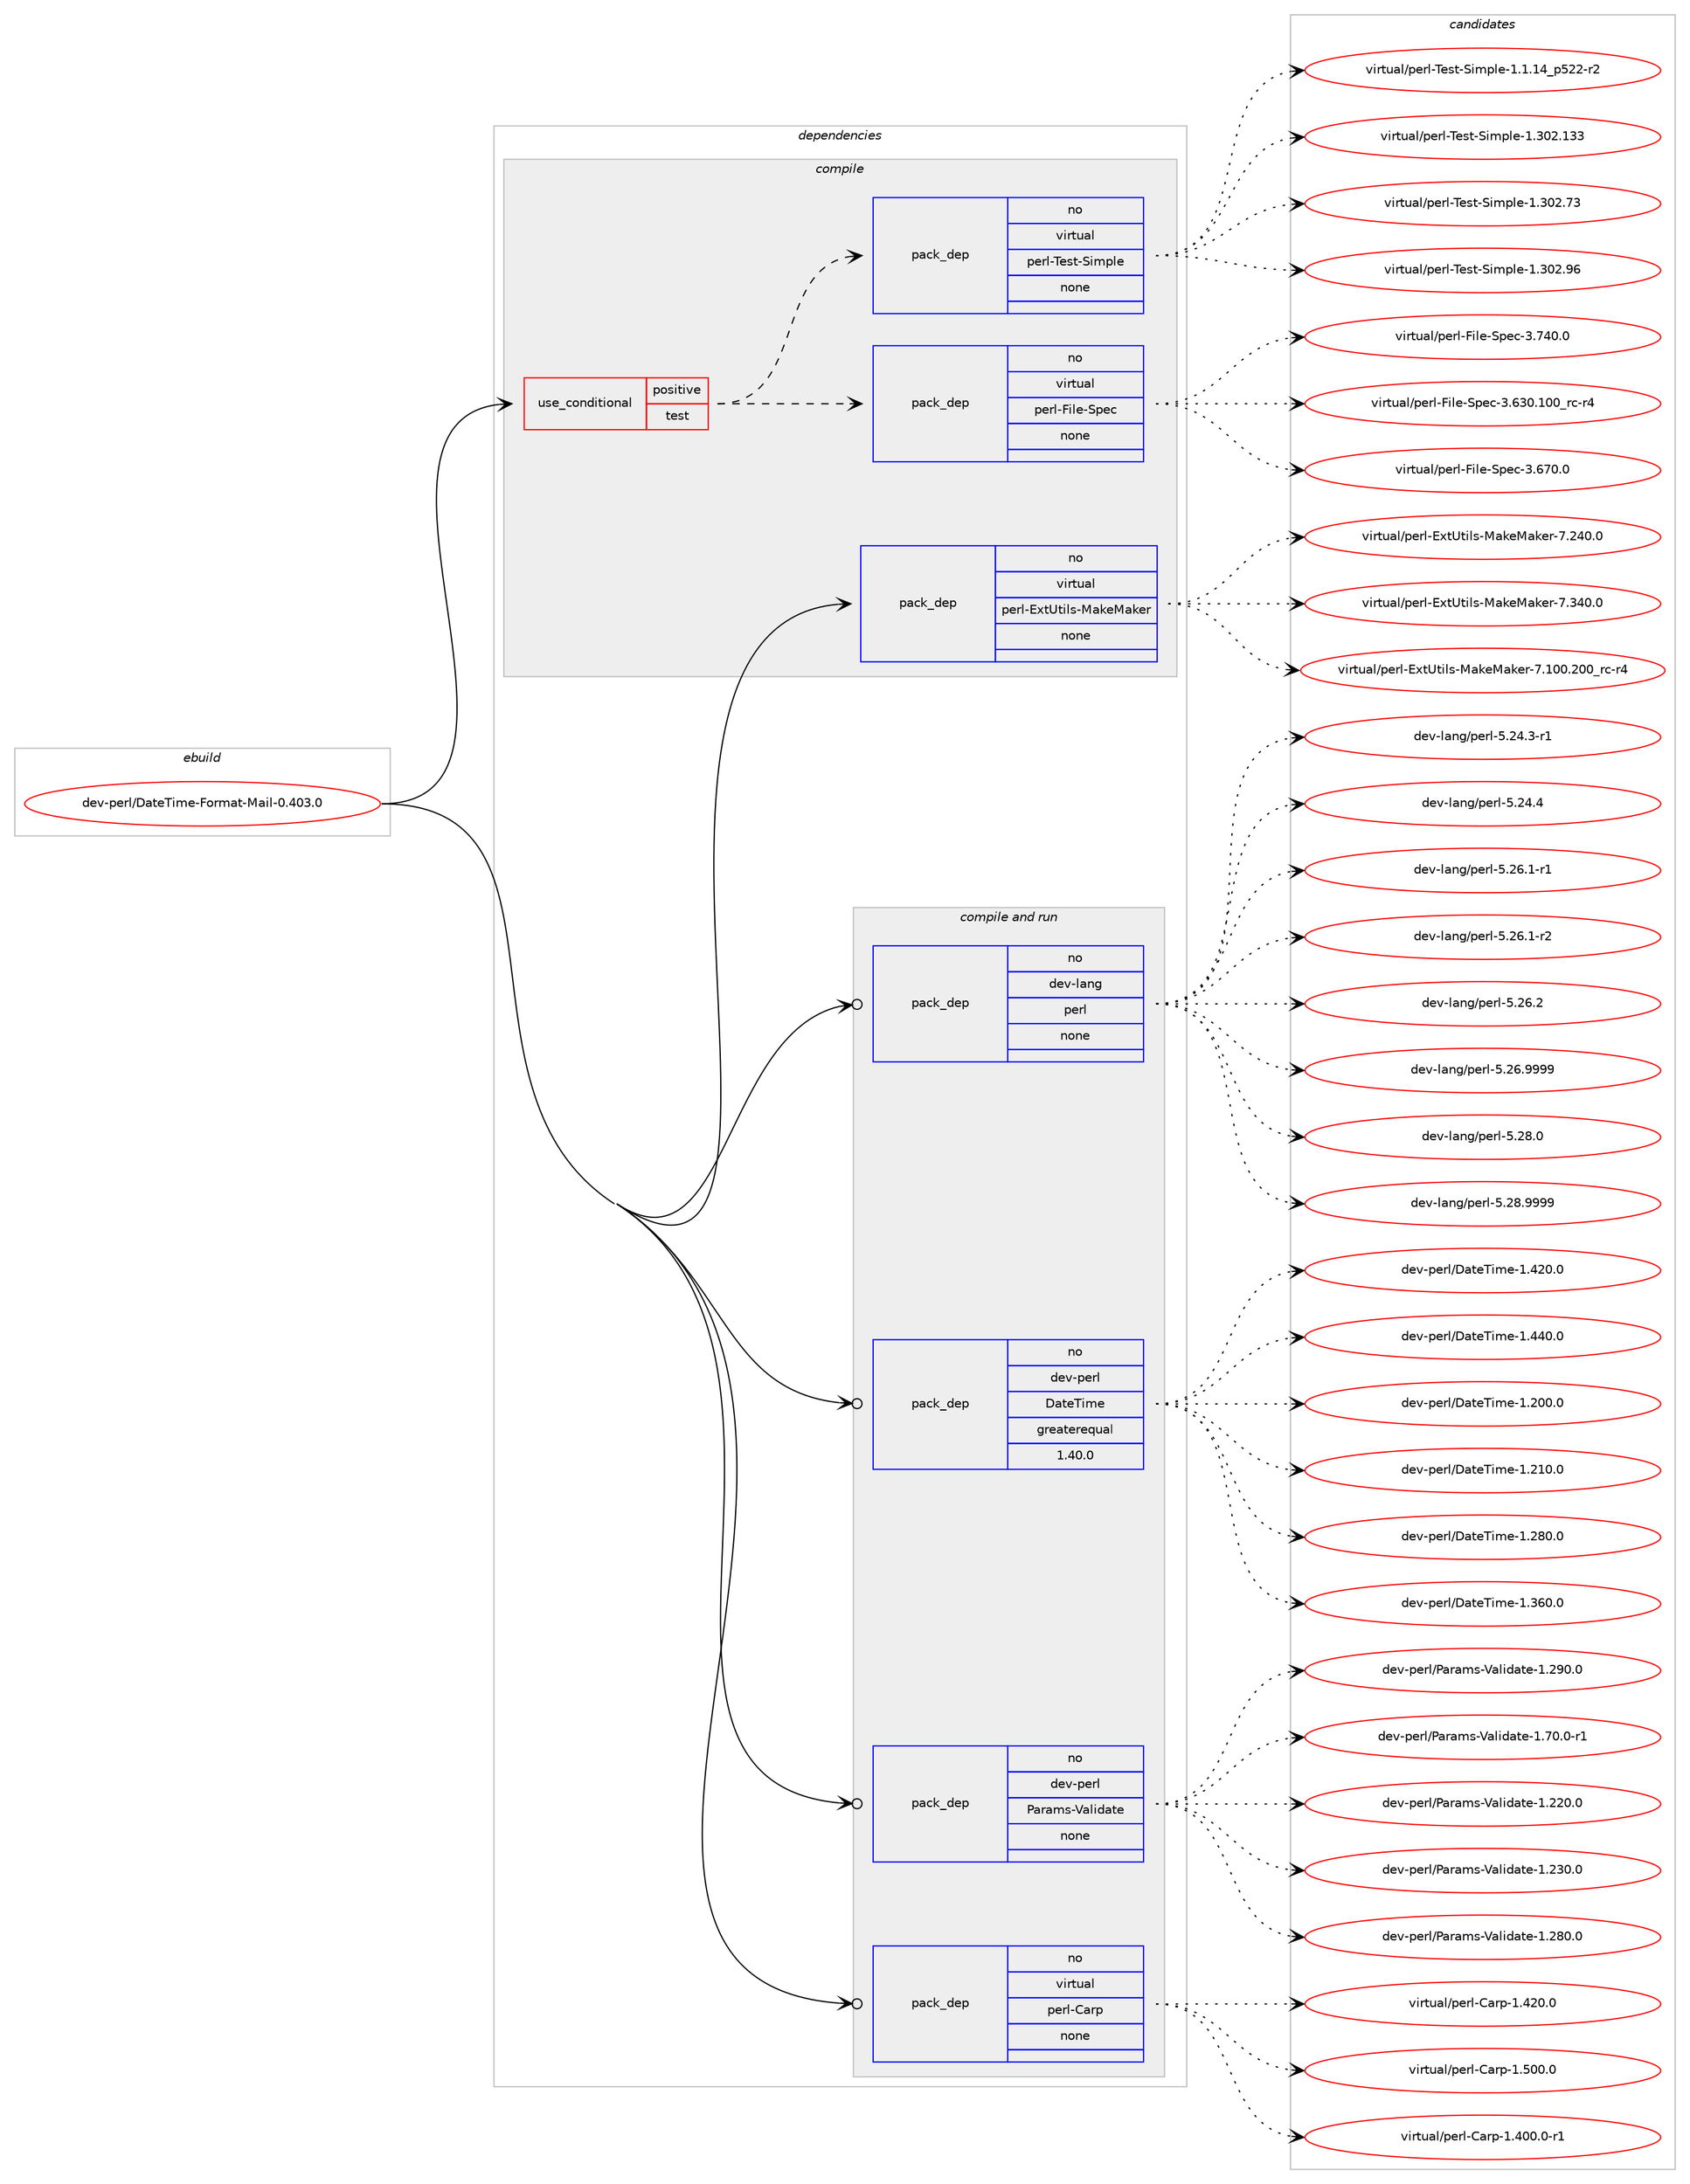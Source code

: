 digraph prolog {

# *************
# Graph options
# *************

newrank=true;
concentrate=true;
compound=true;
graph [rankdir=LR,fontname=Helvetica,fontsize=10,ranksep=1.5];#, ranksep=2.5, nodesep=0.2];
edge  [arrowhead=vee];
node  [fontname=Helvetica,fontsize=10];

# **********
# The ebuild
# **********

subgraph cluster_leftcol {
color=gray;
rank=same;
label=<<i>ebuild</i>>;
id [label="dev-perl/DateTime-Format-Mail-0.403.0", color=red, width=4, href="../dev-perl/DateTime-Format-Mail-0.403.0.svg"];
}

# ****************
# The dependencies
# ****************

subgraph cluster_midcol {
color=gray;
label=<<i>dependencies</i>>;
subgraph cluster_compile {
fillcolor="#eeeeee";
style=filled;
label=<<i>compile</i>>;
subgraph cond367959 {
dependency1379487 [label=<<TABLE BORDER="0" CELLBORDER="1" CELLSPACING="0" CELLPADDING="4"><TR><TD ROWSPAN="3" CELLPADDING="10">use_conditional</TD></TR><TR><TD>positive</TD></TR><TR><TD>test</TD></TR></TABLE>>, shape=none, color=red];
subgraph pack988482 {
dependency1379488 [label=<<TABLE BORDER="0" CELLBORDER="1" CELLSPACING="0" CELLPADDING="4" WIDTH="220"><TR><TD ROWSPAN="6" CELLPADDING="30">pack_dep</TD></TR><TR><TD WIDTH="110">no</TD></TR><TR><TD>virtual</TD></TR><TR><TD>perl-File-Spec</TD></TR><TR><TD>none</TD></TR><TR><TD></TD></TR></TABLE>>, shape=none, color=blue];
}
dependency1379487:e -> dependency1379488:w [weight=20,style="dashed",arrowhead="vee"];
subgraph pack988483 {
dependency1379489 [label=<<TABLE BORDER="0" CELLBORDER="1" CELLSPACING="0" CELLPADDING="4" WIDTH="220"><TR><TD ROWSPAN="6" CELLPADDING="30">pack_dep</TD></TR><TR><TD WIDTH="110">no</TD></TR><TR><TD>virtual</TD></TR><TR><TD>perl-Test-Simple</TD></TR><TR><TD>none</TD></TR><TR><TD></TD></TR></TABLE>>, shape=none, color=blue];
}
dependency1379487:e -> dependency1379489:w [weight=20,style="dashed",arrowhead="vee"];
}
id:e -> dependency1379487:w [weight=20,style="solid",arrowhead="vee"];
subgraph pack988484 {
dependency1379490 [label=<<TABLE BORDER="0" CELLBORDER="1" CELLSPACING="0" CELLPADDING="4" WIDTH="220"><TR><TD ROWSPAN="6" CELLPADDING="30">pack_dep</TD></TR><TR><TD WIDTH="110">no</TD></TR><TR><TD>virtual</TD></TR><TR><TD>perl-ExtUtils-MakeMaker</TD></TR><TR><TD>none</TD></TR><TR><TD></TD></TR></TABLE>>, shape=none, color=blue];
}
id:e -> dependency1379490:w [weight=20,style="solid",arrowhead="vee"];
}
subgraph cluster_compileandrun {
fillcolor="#eeeeee";
style=filled;
label=<<i>compile and run</i>>;
subgraph pack988485 {
dependency1379491 [label=<<TABLE BORDER="0" CELLBORDER="1" CELLSPACING="0" CELLPADDING="4" WIDTH="220"><TR><TD ROWSPAN="6" CELLPADDING="30">pack_dep</TD></TR><TR><TD WIDTH="110">no</TD></TR><TR><TD>dev-lang</TD></TR><TR><TD>perl</TD></TR><TR><TD>none</TD></TR><TR><TD></TD></TR></TABLE>>, shape=none, color=blue];
}
id:e -> dependency1379491:w [weight=20,style="solid",arrowhead="odotvee"];
subgraph pack988486 {
dependency1379492 [label=<<TABLE BORDER="0" CELLBORDER="1" CELLSPACING="0" CELLPADDING="4" WIDTH="220"><TR><TD ROWSPAN="6" CELLPADDING="30">pack_dep</TD></TR><TR><TD WIDTH="110">no</TD></TR><TR><TD>dev-perl</TD></TR><TR><TD>DateTime</TD></TR><TR><TD>greaterequal</TD></TR><TR><TD>1.40.0</TD></TR></TABLE>>, shape=none, color=blue];
}
id:e -> dependency1379492:w [weight=20,style="solid",arrowhead="odotvee"];
subgraph pack988487 {
dependency1379493 [label=<<TABLE BORDER="0" CELLBORDER="1" CELLSPACING="0" CELLPADDING="4" WIDTH="220"><TR><TD ROWSPAN="6" CELLPADDING="30">pack_dep</TD></TR><TR><TD WIDTH="110">no</TD></TR><TR><TD>dev-perl</TD></TR><TR><TD>Params-Validate</TD></TR><TR><TD>none</TD></TR><TR><TD></TD></TR></TABLE>>, shape=none, color=blue];
}
id:e -> dependency1379493:w [weight=20,style="solid",arrowhead="odotvee"];
subgraph pack988488 {
dependency1379494 [label=<<TABLE BORDER="0" CELLBORDER="1" CELLSPACING="0" CELLPADDING="4" WIDTH="220"><TR><TD ROWSPAN="6" CELLPADDING="30">pack_dep</TD></TR><TR><TD WIDTH="110">no</TD></TR><TR><TD>virtual</TD></TR><TR><TD>perl-Carp</TD></TR><TR><TD>none</TD></TR><TR><TD></TD></TR></TABLE>>, shape=none, color=blue];
}
id:e -> dependency1379494:w [weight=20,style="solid",arrowhead="odotvee"];
}
subgraph cluster_run {
fillcolor="#eeeeee";
style=filled;
label=<<i>run</i>>;
}
}

# **************
# The candidates
# **************

subgraph cluster_choices {
rank=same;
color=gray;
label=<<i>candidates</i>>;

subgraph choice988482 {
color=black;
nodesep=1;
choice118105114116117971084711210111410845701051081014583112101994551465451484649484895114994511452 [label="virtual/perl-File-Spec-3.630.100_rc-r4", color=red, width=4,href="../virtual/perl-File-Spec-3.630.100_rc-r4.svg"];
choice118105114116117971084711210111410845701051081014583112101994551465455484648 [label="virtual/perl-File-Spec-3.670.0", color=red, width=4,href="../virtual/perl-File-Spec-3.670.0.svg"];
choice118105114116117971084711210111410845701051081014583112101994551465552484648 [label="virtual/perl-File-Spec-3.740.0", color=red, width=4,href="../virtual/perl-File-Spec-3.740.0.svg"];
dependency1379488:e -> choice118105114116117971084711210111410845701051081014583112101994551465451484649484895114994511452:w [style=dotted,weight="100"];
dependency1379488:e -> choice118105114116117971084711210111410845701051081014583112101994551465455484648:w [style=dotted,weight="100"];
dependency1379488:e -> choice118105114116117971084711210111410845701051081014583112101994551465552484648:w [style=dotted,weight="100"];
}
subgraph choice988483 {
color=black;
nodesep=1;
choice11810511411611797108471121011141084584101115116458310510911210810145494649464952951125350504511450 [label="virtual/perl-Test-Simple-1.1.14_p522-r2", color=red, width=4,href="../virtual/perl-Test-Simple-1.1.14_p522-r2.svg"];
choice11810511411611797108471121011141084584101115116458310510911210810145494651485046495151 [label="virtual/perl-Test-Simple-1.302.133", color=red, width=4,href="../virtual/perl-Test-Simple-1.302.133.svg"];
choice118105114116117971084711210111410845841011151164583105109112108101454946514850465551 [label="virtual/perl-Test-Simple-1.302.73", color=red, width=4,href="../virtual/perl-Test-Simple-1.302.73.svg"];
choice118105114116117971084711210111410845841011151164583105109112108101454946514850465754 [label="virtual/perl-Test-Simple-1.302.96", color=red, width=4,href="../virtual/perl-Test-Simple-1.302.96.svg"];
dependency1379489:e -> choice11810511411611797108471121011141084584101115116458310510911210810145494649464952951125350504511450:w [style=dotted,weight="100"];
dependency1379489:e -> choice11810511411611797108471121011141084584101115116458310510911210810145494651485046495151:w [style=dotted,weight="100"];
dependency1379489:e -> choice118105114116117971084711210111410845841011151164583105109112108101454946514850465551:w [style=dotted,weight="100"];
dependency1379489:e -> choice118105114116117971084711210111410845841011151164583105109112108101454946514850465754:w [style=dotted,weight="100"];
}
subgraph choice988484 {
color=black;
nodesep=1;
choice118105114116117971084711210111410845691201168511610510811545779710710177971071011144555464948484650484895114994511452 [label="virtual/perl-ExtUtils-MakeMaker-7.100.200_rc-r4", color=red, width=4,href="../virtual/perl-ExtUtils-MakeMaker-7.100.200_rc-r4.svg"];
choice118105114116117971084711210111410845691201168511610510811545779710710177971071011144555465052484648 [label="virtual/perl-ExtUtils-MakeMaker-7.240.0", color=red, width=4,href="../virtual/perl-ExtUtils-MakeMaker-7.240.0.svg"];
choice118105114116117971084711210111410845691201168511610510811545779710710177971071011144555465152484648 [label="virtual/perl-ExtUtils-MakeMaker-7.340.0", color=red, width=4,href="../virtual/perl-ExtUtils-MakeMaker-7.340.0.svg"];
dependency1379490:e -> choice118105114116117971084711210111410845691201168511610510811545779710710177971071011144555464948484650484895114994511452:w [style=dotted,weight="100"];
dependency1379490:e -> choice118105114116117971084711210111410845691201168511610510811545779710710177971071011144555465052484648:w [style=dotted,weight="100"];
dependency1379490:e -> choice118105114116117971084711210111410845691201168511610510811545779710710177971071011144555465152484648:w [style=dotted,weight="100"];
}
subgraph choice988485 {
color=black;
nodesep=1;
choice100101118451089711010347112101114108455346505246514511449 [label="dev-lang/perl-5.24.3-r1", color=red, width=4,href="../dev-lang/perl-5.24.3-r1.svg"];
choice10010111845108971101034711210111410845534650524652 [label="dev-lang/perl-5.24.4", color=red, width=4,href="../dev-lang/perl-5.24.4.svg"];
choice100101118451089711010347112101114108455346505446494511449 [label="dev-lang/perl-5.26.1-r1", color=red, width=4,href="../dev-lang/perl-5.26.1-r1.svg"];
choice100101118451089711010347112101114108455346505446494511450 [label="dev-lang/perl-5.26.1-r2", color=red, width=4,href="../dev-lang/perl-5.26.1-r2.svg"];
choice10010111845108971101034711210111410845534650544650 [label="dev-lang/perl-5.26.2", color=red, width=4,href="../dev-lang/perl-5.26.2.svg"];
choice10010111845108971101034711210111410845534650544657575757 [label="dev-lang/perl-5.26.9999", color=red, width=4,href="../dev-lang/perl-5.26.9999.svg"];
choice10010111845108971101034711210111410845534650564648 [label="dev-lang/perl-5.28.0", color=red, width=4,href="../dev-lang/perl-5.28.0.svg"];
choice10010111845108971101034711210111410845534650564657575757 [label="dev-lang/perl-5.28.9999", color=red, width=4,href="../dev-lang/perl-5.28.9999.svg"];
dependency1379491:e -> choice100101118451089711010347112101114108455346505246514511449:w [style=dotted,weight="100"];
dependency1379491:e -> choice10010111845108971101034711210111410845534650524652:w [style=dotted,weight="100"];
dependency1379491:e -> choice100101118451089711010347112101114108455346505446494511449:w [style=dotted,weight="100"];
dependency1379491:e -> choice100101118451089711010347112101114108455346505446494511450:w [style=dotted,weight="100"];
dependency1379491:e -> choice10010111845108971101034711210111410845534650544650:w [style=dotted,weight="100"];
dependency1379491:e -> choice10010111845108971101034711210111410845534650544657575757:w [style=dotted,weight="100"];
dependency1379491:e -> choice10010111845108971101034711210111410845534650564648:w [style=dotted,weight="100"];
dependency1379491:e -> choice10010111845108971101034711210111410845534650564657575757:w [style=dotted,weight="100"];
}
subgraph choice988486 {
color=black;
nodesep=1;
choice10010111845112101114108476897116101841051091014549465048484648 [label="dev-perl/DateTime-1.200.0", color=red, width=4,href="../dev-perl/DateTime-1.200.0.svg"];
choice10010111845112101114108476897116101841051091014549465049484648 [label="dev-perl/DateTime-1.210.0", color=red, width=4,href="../dev-perl/DateTime-1.210.0.svg"];
choice10010111845112101114108476897116101841051091014549465056484648 [label="dev-perl/DateTime-1.280.0", color=red, width=4,href="../dev-perl/DateTime-1.280.0.svg"];
choice10010111845112101114108476897116101841051091014549465154484648 [label="dev-perl/DateTime-1.360.0", color=red, width=4,href="../dev-perl/DateTime-1.360.0.svg"];
choice10010111845112101114108476897116101841051091014549465250484648 [label="dev-perl/DateTime-1.420.0", color=red, width=4,href="../dev-perl/DateTime-1.420.0.svg"];
choice10010111845112101114108476897116101841051091014549465252484648 [label="dev-perl/DateTime-1.440.0", color=red, width=4,href="../dev-perl/DateTime-1.440.0.svg"];
dependency1379492:e -> choice10010111845112101114108476897116101841051091014549465048484648:w [style=dotted,weight="100"];
dependency1379492:e -> choice10010111845112101114108476897116101841051091014549465049484648:w [style=dotted,weight="100"];
dependency1379492:e -> choice10010111845112101114108476897116101841051091014549465056484648:w [style=dotted,weight="100"];
dependency1379492:e -> choice10010111845112101114108476897116101841051091014549465154484648:w [style=dotted,weight="100"];
dependency1379492:e -> choice10010111845112101114108476897116101841051091014549465250484648:w [style=dotted,weight="100"];
dependency1379492:e -> choice10010111845112101114108476897116101841051091014549465252484648:w [style=dotted,weight="100"];
}
subgraph choice988487 {
color=black;
nodesep=1;
choice1001011184511210111410847809711497109115458697108105100971161014549465050484648 [label="dev-perl/Params-Validate-1.220.0", color=red, width=4,href="../dev-perl/Params-Validate-1.220.0.svg"];
choice1001011184511210111410847809711497109115458697108105100971161014549465051484648 [label="dev-perl/Params-Validate-1.230.0", color=red, width=4,href="../dev-perl/Params-Validate-1.230.0.svg"];
choice1001011184511210111410847809711497109115458697108105100971161014549465056484648 [label="dev-perl/Params-Validate-1.280.0", color=red, width=4,href="../dev-perl/Params-Validate-1.280.0.svg"];
choice1001011184511210111410847809711497109115458697108105100971161014549465057484648 [label="dev-perl/Params-Validate-1.290.0", color=red, width=4,href="../dev-perl/Params-Validate-1.290.0.svg"];
choice100101118451121011141084780971149710911545869710810510097116101454946554846484511449 [label="dev-perl/Params-Validate-1.70.0-r1", color=red, width=4,href="../dev-perl/Params-Validate-1.70.0-r1.svg"];
dependency1379493:e -> choice1001011184511210111410847809711497109115458697108105100971161014549465050484648:w [style=dotted,weight="100"];
dependency1379493:e -> choice1001011184511210111410847809711497109115458697108105100971161014549465051484648:w [style=dotted,weight="100"];
dependency1379493:e -> choice1001011184511210111410847809711497109115458697108105100971161014549465056484648:w [style=dotted,weight="100"];
dependency1379493:e -> choice1001011184511210111410847809711497109115458697108105100971161014549465057484648:w [style=dotted,weight="100"];
dependency1379493:e -> choice100101118451121011141084780971149710911545869710810510097116101454946554846484511449:w [style=dotted,weight="100"];
}
subgraph choice988488 {
color=black;
nodesep=1;
choice118105114116117971084711210111410845679711411245494652484846484511449 [label="virtual/perl-Carp-1.400.0-r1", color=red, width=4,href="../virtual/perl-Carp-1.400.0-r1.svg"];
choice11810511411611797108471121011141084567971141124549465250484648 [label="virtual/perl-Carp-1.420.0", color=red, width=4,href="../virtual/perl-Carp-1.420.0.svg"];
choice11810511411611797108471121011141084567971141124549465348484648 [label="virtual/perl-Carp-1.500.0", color=red, width=4,href="../virtual/perl-Carp-1.500.0.svg"];
dependency1379494:e -> choice118105114116117971084711210111410845679711411245494652484846484511449:w [style=dotted,weight="100"];
dependency1379494:e -> choice11810511411611797108471121011141084567971141124549465250484648:w [style=dotted,weight="100"];
dependency1379494:e -> choice11810511411611797108471121011141084567971141124549465348484648:w [style=dotted,weight="100"];
}
}

}

